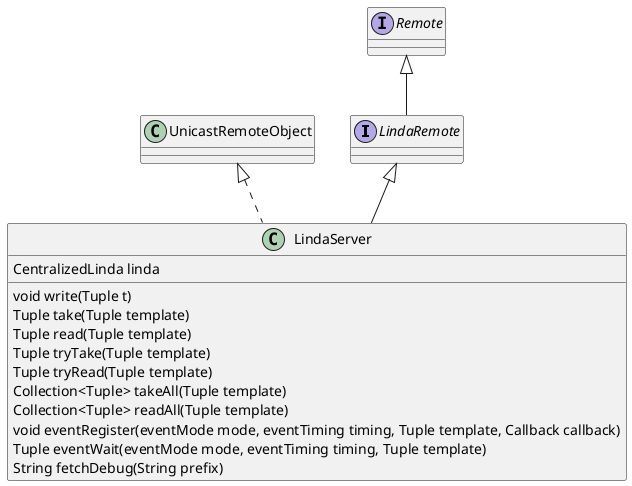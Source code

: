 @startuml fig-5
interface LindaRemote 
class LindaServer {
 CentralizedLinda linda
 void write(Tuple t)
 Tuple take(Tuple template)
 Tuple read(Tuple template)
 Tuple tryTake(Tuple template)
 Tuple tryRead(Tuple template)
 Collection<Tuple> takeAll(Tuple template)
 Collection<Tuple> readAll(Tuple template)
void eventRegister(eventMode mode, eventTiming timing, Tuple template, Callback callback)
Tuple eventWait(eventMode mode, eventTiming timing, Tuple template)
String fetchDebug(String prefix)
}

LindaRemote<|-- LindaServer
UnicastRemoteObject <|.. LindaServer
Remote<|-- LindaRemote
interface Remote
@enduml
